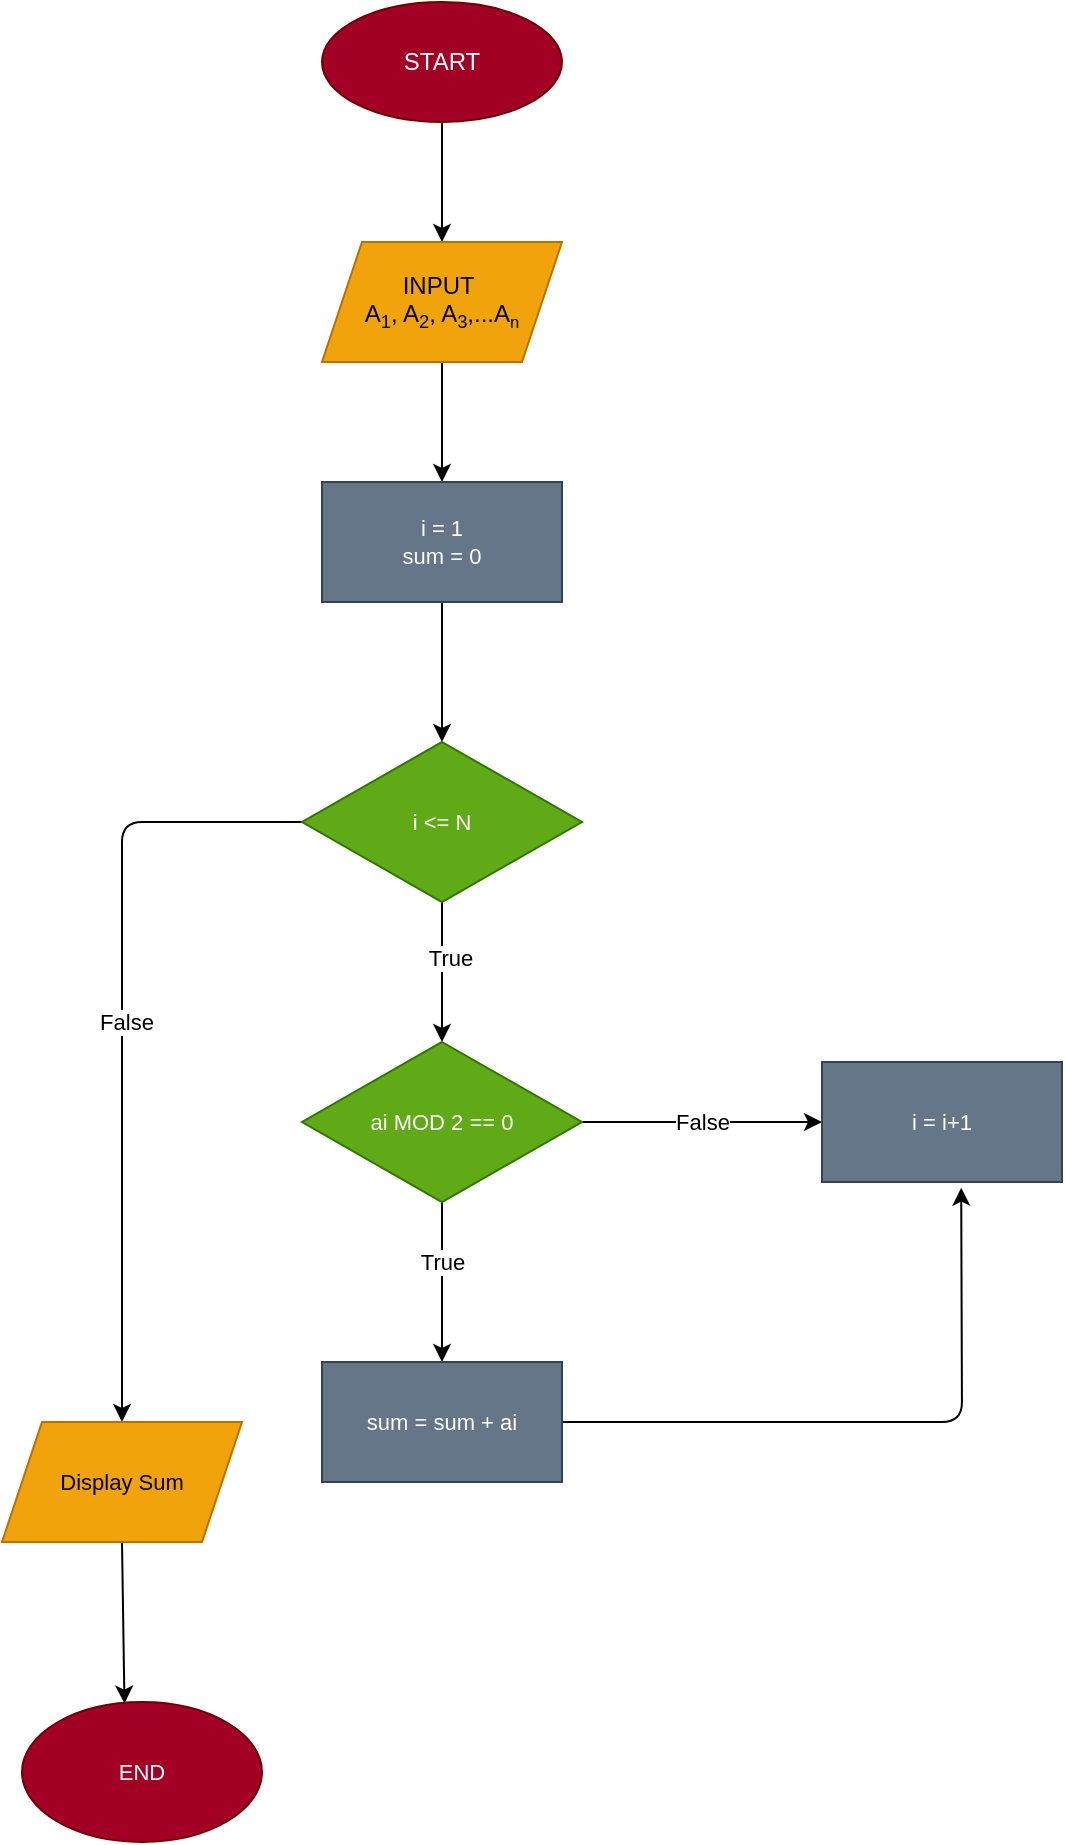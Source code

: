 <mxfile>
    <diagram id="85Z-39HgRjwJ9g3YVhZl" name="Page-1">
        <mxGraphModel dx="832" dy="568" grid="1" gridSize="10" guides="1" tooltips="1" connect="1" arrows="1" fold="1" page="1" pageScale="1" pageWidth="850" pageHeight="1100" math="0" shadow="0">
            <root>
                <mxCell id="0"/>
                <mxCell id="1" parent="0"/>
                <mxCell id="13" value="" style="edgeStyle=none;html=1;fontSize=11;" parent="1" source="2" target="5" edge="1">
                    <mxGeometry relative="1" as="geometry"/>
                </mxCell>
                <mxCell id="2" value="START" style="ellipse;whiteSpace=wrap;html=1;fillColor=#a20025;fontColor=#ffffff;strokeColor=#6F0000;" parent="1" vertex="1">
                    <mxGeometry x="340" y="20" width="120" height="60" as="geometry"/>
                </mxCell>
                <mxCell id="12" value="" style="edgeStyle=none;html=1;fontSize=11;" parent="1" source="5" target="6" edge="1">
                    <mxGeometry relative="1" as="geometry"/>
                </mxCell>
                <mxCell id="5" value="&lt;span style=&quot;font-size: 12px;&quot;&gt;INPUT&amp;nbsp;&lt;/span&gt;&lt;br style=&quot;font-size: 12px;&quot;&gt;&lt;span style=&quot;font-size: 12px;&quot;&gt;A&lt;/span&gt;&lt;sub&gt;1&lt;/sub&gt;&lt;span style=&quot;font-size: 12px;&quot;&gt;, A&lt;/span&gt;&lt;sub&gt;2&lt;/sub&gt;&lt;span style=&quot;font-size: 12px;&quot;&gt;, A&lt;/span&gt;&lt;sub&gt;3&lt;/sub&gt;&lt;span style=&quot;font-size: 12px;&quot;&gt;,...A&lt;/span&gt;&lt;font size=&quot;1&quot;&gt;&lt;sub&gt;n&lt;/sub&gt;&lt;/font&gt;" style="shape=parallelogram;perimeter=parallelogramPerimeter;whiteSpace=wrap;html=1;fixedSize=1;fontSize=11;fillColor=#f0a30a;fontColor=#000000;strokeColor=#BD7000;" parent="1" vertex="1">
                    <mxGeometry x="340" y="140" width="120" height="60" as="geometry"/>
                </mxCell>
                <mxCell id="11" value="" style="edgeStyle=none;html=1;fontSize=11;" parent="1" source="6" target="7" edge="1">
                    <mxGeometry relative="1" as="geometry"/>
                </mxCell>
                <mxCell id="6" value="i = 1&lt;br&gt;sum = 0" style="rounded=0;whiteSpace=wrap;html=1;fontSize=11;fillColor=#647687;fontColor=#ffffff;strokeColor=#314354;" parent="1" vertex="1">
                    <mxGeometry x="340" y="260" width="120" height="60" as="geometry"/>
                </mxCell>
                <mxCell id="9" value="" style="edgeStyle=none;html=1;fontSize=11;" parent="1" source="7" target="8" edge="1">
                    <mxGeometry relative="1" as="geometry"/>
                </mxCell>
                <mxCell id="10" value="True" style="edgeLabel;html=1;align=center;verticalAlign=middle;resizable=0;points=[];fontSize=11;" parent="9" vertex="1" connectable="0">
                    <mxGeometry x="-0.207" y="4" relative="1" as="geometry">
                        <mxPoint as="offset"/>
                    </mxGeometry>
                </mxCell>
                <mxCell id="23" style="edgeStyle=none;html=1;entryX=0.5;entryY=0;entryDx=0;entryDy=0;fontSize=11;exitX=0;exitY=0.5;exitDx=0;exitDy=0;" parent="1" source="7" target="22" edge="1">
                    <mxGeometry relative="1" as="geometry">
                        <Array as="points">
                            <mxPoint x="240" y="430"/>
                        </Array>
                        <mxPoint x="340" y="580" as="sourcePoint"/>
                    </mxGeometry>
                </mxCell>
                <mxCell id="26" value="False" style="edgeLabel;html=1;align=center;verticalAlign=middle;resizable=0;points=[];fontSize=11;" parent="23" vertex="1" connectable="0">
                    <mxGeometry x="-0.027" y="2" relative="1" as="geometry">
                        <mxPoint as="offset"/>
                    </mxGeometry>
                </mxCell>
                <mxCell id="7" value="i &amp;lt;= N" style="rhombus;whiteSpace=wrap;html=1;fontSize=11;fillColor=#60a917;strokeColor=#2D7600;fontColor=#ffffff;" parent="1" vertex="1">
                    <mxGeometry x="330" y="390" width="140" height="80" as="geometry"/>
                </mxCell>
                <mxCell id="15" value="" style="edgeStyle=none;html=1;fontSize=11;" parent="1" source="8" target="14" edge="1">
                    <mxGeometry relative="1" as="geometry"/>
                </mxCell>
                <mxCell id="16" value="True" style="edgeLabel;html=1;align=center;verticalAlign=middle;resizable=0;points=[];fontSize=11;" parent="15" vertex="1" connectable="0">
                    <mxGeometry x="-0.265" relative="1" as="geometry">
                        <mxPoint as="offset"/>
                    </mxGeometry>
                </mxCell>
                <mxCell id="19" value="False" style="edgeStyle=none;html=1;entryX=0;entryY=0.5;entryDx=0;entryDy=0;fontSize=11;" parent="1" source="8" target="17" edge="1">
                    <mxGeometry relative="1" as="geometry"/>
                </mxCell>
                <mxCell id="8" value="ai MOD 2 == 0" style="rhombus;whiteSpace=wrap;html=1;fontSize=11;fillColor=#60a917;fontColor=#ffffff;strokeColor=#2D7600;" parent="1" vertex="1">
                    <mxGeometry x="330" y="540" width="140" height="80" as="geometry"/>
                </mxCell>
                <mxCell id="21" style="edgeStyle=none;html=1;entryX=0.58;entryY=1.047;entryDx=0;entryDy=0;entryPerimeter=0;fontSize=11;" parent="1" source="14" target="17" edge="1">
                    <mxGeometry relative="1" as="geometry">
                        <Array as="points">
                            <mxPoint x="660" y="730"/>
                        </Array>
                    </mxGeometry>
                </mxCell>
                <mxCell id="14" value="sum = sum + ai" style="rounded=0;whiteSpace=wrap;html=1;fontSize=11;fillColor=#647687;fontColor=#ffffff;strokeColor=#314354;" parent="1" vertex="1">
                    <mxGeometry x="340" y="700" width="120" height="60" as="geometry"/>
                </mxCell>
                <mxCell id="17" value="i = i+1" style="rounded=0;whiteSpace=wrap;html=1;fontSize=11;fillColor=#647687;fontColor=#ffffff;strokeColor=#314354;" parent="1" vertex="1">
                    <mxGeometry x="590" y="550" width="120" height="60" as="geometry"/>
                </mxCell>
                <mxCell id="25" style="edgeStyle=none;html=1;exitX=0.5;exitY=1;exitDx=0;exitDy=0;entryX=0.427;entryY=0.011;entryDx=0;entryDy=0;entryPerimeter=0;fontSize=11;" parent="1" source="22" target="24" edge="1">
                    <mxGeometry relative="1" as="geometry"/>
                </mxCell>
                <mxCell id="22" value="Display Sum" style="shape=parallelogram;perimeter=parallelogramPerimeter;whiteSpace=wrap;html=1;fixedSize=1;fontSize=11;fillColor=#f0a30a;fontColor=#000000;strokeColor=#BD7000;" parent="1" vertex="1">
                    <mxGeometry x="180" y="730" width="120" height="60" as="geometry"/>
                </mxCell>
                <mxCell id="24" value="END" style="ellipse;whiteSpace=wrap;html=1;fontSize=11;fillColor=#a20025;fontColor=#ffffff;strokeColor=#6F0000;" parent="1" vertex="1">
                    <mxGeometry x="190" y="870" width="120" height="70" as="geometry"/>
                </mxCell>
            </root>
        </mxGraphModel>
    </diagram>
</mxfile>